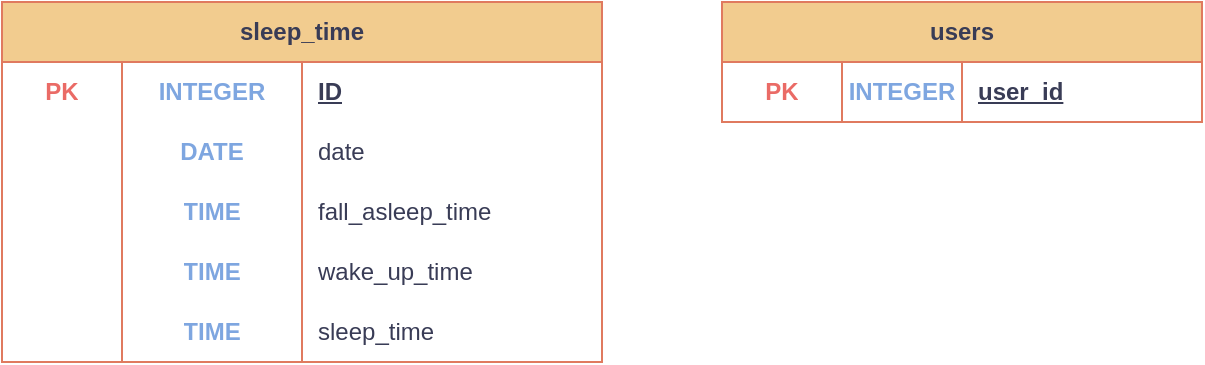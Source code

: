 <mxfile version="24.3.1" type="github">
  <diagram name="Страница — 1" id="BrCpzJXyoe6xOQEZYnKq">
    <mxGraphModel dx="1024" dy="551" grid="1" gridSize="10" guides="1" tooltips="1" connect="1" arrows="1" fold="1" page="1" pageScale="1" pageWidth="1169" pageHeight="827" math="0" shadow="0">
      <root>
        <mxCell id="0" />
        <mxCell id="1" parent="0" />
        <mxCell id="RB-vv6v-7lnxC394X1P7-31" value="sleep_time" style="shape=table;startSize=30;container=1;collapsible=1;childLayout=tableLayout;fixedRows=1;rowLines=0;fontStyle=1;align=center;resizeLast=1;html=1;whiteSpace=wrap;strokeColor=#E07A5F;fontColor=#393C56;fillColor=#F2CC8F;perimeterSpacing=1;" vertex="1" parent="1">
          <mxGeometry x="120" y="80" width="300" height="180" as="geometry">
            <mxRectangle x="120" y="80" width="100" height="30" as="alternateBounds" />
          </mxGeometry>
        </mxCell>
        <mxCell id="RB-vv6v-7lnxC394X1P7-32" value="" style="shape=tableRow;horizontal=0;startSize=0;swimlaneHead=0;swimlaneBody=0;fillColor=none;collapsible=0;dropTarget=0;points=[[0,0.5],[1,0.5]];portConstraint=eastwest;top=0;left=0;right=0;bottom=0;html=1;strokeColor=#E07A5F;fontColor=#393C56;" vertex="1" parent="RB-vv6v-7lnxC394X1P7-31">
          <mxGeometry y="30" width="300" height="30" as="geometry" />
        </mxCell>
        <mxCell id="RB-vv6v-7lnxC394X1P7-47" style="shape=partialRectangle;connectable=0;fillColor=none;top=0;left=0;bottom=0;right=0;fontStyle=1;overflow=hidden;html=1;whiteSpace=wrap;strokeColor=default;fontColor=#393C56;perimeterSpacing=1;" vertex="1" parent="RB-vv6v-7lnxC394X1P7-32">
          <mxGeometry width="60" height="30" as="geometry">
            <mxRectangle width="60" height="30" as="alternateBounds" />
          </mxGeometry>
        </mxCell>
        <mxCell id="RB-vv6v-7lnxC394X1P7-33" value="INTEGER" style="shape=partialRectangle;connectable=0;fillColor=none;top=0;left=0;bottom=0;right=0;fontStyle=1;overflow=hidden;html=1;whiteSpace=wrap;strokeColor=default;fontColor=#7EA6E0;perimeterSpacing=1;" vertex="1" parent="RB-vv6v-7lnxC394X1P7-32">
          <mxGeometry x="60" width="90" height="30" as="geometry">
            <mxRectangle width="90" height="30" as="alternateBounds" />
          </mxGeometry>
        </mxCell>
        <mxCell id="RB-vv6v-7lnxC394X1P7-34" value="ID" style="shape=partialRectangle;connectable=0;fillColor=none;top=0;left=0;bottom=0;right=0;align=left;spacingLeft=6;fontStyle=5;overflow=hidden;html=1;whiteSpace=wrap;strokeColor=#E07A5F;fontColor=#393C56;perimeterSpacing=1;" vertex="1" parent="RB-vv6v-7lnxC394X1P7-32">
          <mxGeometry x="150" width="150" height="30" as="geometry">
            <mxRectangle width="150" height="30" as="alternateBounds" />
          </mxGeometry>
        </mxCell>
        <mxCell id="RB-vv6v-7lnxC394X1P7-79" style="shape=tableRow;horizontal=0;startSize=0;swimlaneHead=0;swimlaneBody=0;fillColor=none;collapsible=0;dropTarget=0;points=[[0,0.5],[1,0.5]];portConstraint=eastwest;top=0;left=0;right=0;bottom=0;html=1;strokeColor=#E07A5F;fontColor=#393C56;" vertex="1" parent="RB-vv6v-7lnxC394X1P7-31">
          <mxGeometry y="60" width="300" height="30" as="geometry" />
        </mxCell>
        <mxCell id="RB-vv6v-7lnxC394X1P7-80" style="shape=partialRectangle;connectable=0;fillColor=none;top=0;left=0;bottom=0;right=0;editable=1;overflow=hidden;html=1;whiteSpace=wrap;strokeColor=#E07A5F;fontColor=#393C56;" vertex="1" parent="RB-vv6v-7lnxC394X1P7-79">
          <mxGeometry width="60" height="30" as="geometry">
            <mxRectangle width="60" height="30" as="alternateBounds" />
          </mxGeometry>
        </mxCell>
        <mxCell id="RB-vv6v-7lnxC394X1P7-81" value="DATE" style="shape=partialRectangle;connectable=0;fillColor=none;top=0;left=0;bottom=0;right=0;editable=1;overflow=hidden;html=1;whiteSpace=wrap;strokeColor=#E07A5F;fontColor=#7EA6E0;fontStyle=1" vertex="1" parent="RB-vv6v-7lnxC394X1P7-79">
          <mxGeometry x="60" width="90" height="30" as="geometry">
            <mxRectangle width="90" height="30" as="alternateBounds" />
          </mxGeometry>
        </mxCell>
        <mxCell id="RB-vv6v-7lnxC394X1P7-82" value="date" style="shape=partialRectangle;connectable=0;fillColor=none;top=0;left=0;bottom=0;right=0;align=left;spacingLeft=6;overflow=hidden;html=1;whiteSpace=wrap;strokeColor=#E07A5F;fontColor=#393C56;" vertex="1" parent="RB-vv6v-7lnxC394X1P7-79">
          <mxGeometry x="150" width="150" height="30" as="geometry">
            <mxRectangle width="150" height="30" as="alternateBounds" />
          </mxGeometry>
        </mxCell>
        <mxCell id="RB-vv6v-7lnxC394X1P7-38" value="" style="shape=tableRow;horizontal=0;startSize=0;swimlaneHead=0;swimlaneBody=0;fillColor=none;collapsible=0;dropTarget=0;points=[[0,0.5],[1,0.5]];portConstraint=eastwest;top=0;left=0;right=0;bottom=0;html=1;strokeColor=#E07A5F;fontColor=#393C56;" vertex="1" parent="RB-vv6v-7lnxC394X1P7-31">
          <mxGeometry y="90" width="300" height="30" as="geometry" />
        </mxCell>
        <mxCell id="RB-vv6v-7lnxC394X1P7-48" style="shape=partialRectangle;connectable=0;fillColor=none;top=0;left=0;bottom=0;right=0;editable=1;overflow=hidden;html=1;whiteSpace=wrap;strokeColor=#E07A5F;fontColor=#393C56;" vertex="1" parent="RB-vv6v-7lnxC394X1P7-38">
          <mxGeometry width="60" height="30" as="geometry">
            <mxRectangle width="60" height="30" as="alternateBounds" />
          </mxGeometry>
        </mxCell>
        <mxCell id="RB-vv6v-7lnxC394X1P7-39" value="" style="shape=partialRectangle;connectable=0;fillColor=none;top=0;left=0;bottom=0;right=0;editable=1;overflow=hidden;html=1;whiteSpace=wrap;strokeColor=#E07A5F;fontColor=#2f3a9d;fontStyle=1" vertex="1" parent="RB-vv6v-7lnxC394X1P7-38">
          <mxGeometry x="60" width="90" height="30" as="geometry">
            <mxRectangle width="90" height="30" as="alternateBounds" />
          </mxGeometry>
        </mxCell>
        <mxCell id="RB-vv6v-7lnxC394X1P7-40" value="fall_asleep_time" style="shape=partialRectangle;connectable=0;fillColor=none;top=0;left=0;bottom=0;right=0;align=left;spacingLeft=6;overflow=hidden;html=1;whiteSpace=wrap;strokeColor=#E07A5F;fontColor=#393C56;" vertex="1" parent="RB-vv6v-7lnxC394X1P7-38">
          <mxGeometry x="150" width="150" height="30" as="geometry">
            <mxRectangle width="150" height="30" as="alternateBounds" />
          </mxGeometry>
        </mxCell>
        <mxCell id="RB-vv6v-7lnxC394X1P7-41" value="" style="shape=tableRow;horizontal=0;startSize=0;swimlaneHead=0;swimlaneBody=0;fillColor=none;collapsible=0;dropTarget=0;points=[[0,0.5],[1,0.5]];portConstraint=eastwest;top=0;left=0;right=0;bottom=0;html=1;strokeColor=#E07A5F;fontColor=#393C56;" vertex="1" parent="RB-vv6v-7lnxC394X1P7-31">
          <mxGeometry y="120" width="300" height="30" as="geometry" />
        </mxCell>
        <mxCell id="RB-vv6v-7lnxC394X1P7-49" style="shape=partialRectangle;connectable=0;fillColor=none;top=0;left=0;bottom=0;right=0;editable=1;overflow=hidden;html=1;whiteSpace=wrap;strokeColor=#E07A5F;fontColor=#393C56;" vertex="1" parent="RB-vv6v-7lnxC394X1P7-41">
          <mxGeometry width="60" height="30" as="geometry">
            <mxRectangle width="60" height="30" as="alternateBounds" />
          </mxGeometry>
        </mxCell>
        <mxCell id="RB-vv6v-7lnxC394X1P7-42" value="" style="shape=partialRectangle;connectable=0;fillColor=none;top=0;left=0;bottom=0;right=0;editable=1;overflow=hidden;html=1;whiteSpace=wrap;strokeColor=#E07A5F;fontColor=#2f3a9d;" vertex="1" parent="RB-vv6v-7lnxC394X1P7-41">
          <mxGeometry x="60" width="90" height="30" as="geometry">
            <mxRectangle width="90" height="30" as="alternateBounds" />
          </mxGeometry>
        </mxCell>
        <mxCell id="RB-vv6v-7lnxC394X1P7-43" value="wake_up_time" style="shape=partialRectangle;connectable=0;fillColor=none;top=0;left=0;bottom=0;right=0;align=left;spacingLeft=6;overflow=hidden;html=1;whiteSpace=wrap;strokeColor=#E07A5F;fontColor=#393C56;" vertex="1" parent="RB-vv6v-7lnxC394X1P7-41">
          <mxGeometry x="150" width="150" height="30" as="geometry">
            <mxRectangle width="150" height="30" as="alternateBounds" />
          </mxGeometry>
        </mxCell>
        <mxCell id="RB-vv6v-7lnxC394X1P7-52" style="shape=tableRow;horizontal=0;startSize=0;swimlaneHead=0;swimlaneBody=0;fillColor=none;collapsible=0;dropTarget=0;points=[[0,0.5],[1,0.5]];portConstraint=eastwest;top=0;left=0;right=0;bottom=0;html=1;strokeColor=#E07A5F;fontColor=#393C56;" vertex="1" parent="RB-vv6v-7lnxC394X1P7-31">
          <mxGeometry y="150" width="300" height="30" as="geometry" />
        </mxCell>
        <mxCell id="RB-vv6v-7lnxC394X1P7-53" style="shape=partialRectangle;connectable=0;fillColor=none;top=0;left=0;bottom=0;right=0;editable=1;overflow=hidden;html=1;whiteSpace=wrap;strokeColor=#E07A5F;fontColor=#393C56;" vertex="1" parent="RB-vv6v-7lnxC394X1P7-52">
          <mxGeometry width="60" height="30" as="geometry">
            <mxRectangle width="60" height="30" as="alternateBounds" />
          </mxGeometry>
        </mxCell>
        <mxCell id="RB-vv6v-7lnxC394X1P7-54" value="TIME" style="shape=partialRectangle;connectable=0;fillColor=none;top=0;left=0;bottom=0;right=0;editable=1;overflow=hidden;html=1;whiteSpace=wrap;strokeColor=#E07A5F;fontColor=#7EA6E0;fontStyle=1" vertex="1" parent="RB-vv6v-7lnxC394X1P7-52">
          <mxGeometry x="60" width="90" height="30" as="geometry">
            <mxRectangle width="90" height="30" as="alternateBounds" />
          </mxGeometry>
        </mxCell>
        <mxCell id="RB-vv6v-7lnxC394X1P7-55" value="sleep_time" style="shape=partialRectangle;connectable=0;fillColor=none;top=0;left=0;bottom=0;right=0;align=left;spacingLeft=6;overflow=hidden;html=1;whiteSpace=wrap;strokeColor=#E07A5F;fontColor=#393C56;" vertex="1" parent="RB-vv6v-7lnxC394X1P7-52">
          <mxGeometry x="150" width="150" height="30" as="geometry">
            <mxRectangle width="150" height="30" as="alternateBounds" />
          </mxGeometry>
        </mxCell>
        <mxCell id="RB-vv6v-7lnxC394X1P7-50" value="PK" style="shape=partialRectangle;connectable=0;fillColor=none;top=0;left=0;bottom=0;right=0;fontStyle=1;overflow=hidden;html=1;whiteSpace=wrap;strokeColor=default;fontColor=#EA6B66;perimeterSpacing=1;" vertex="1" parent="1">
          <mxGeometry x="120" y="110" width="60" height="30" as="geometry">
            <mxRectangle width="60" height="30" as="alternateBounds" />
          </mxGeometry>
        </mxCell>
        <mxCell id="RB-vv6v-7lnxC394X1P7-62" value="users" style="shape=table;startSize=30;container=1;collapsible=1;childLayout=tableLayout;fixedRows=1;rowLines=0;fontStyle=1;align=center;resizeLast=1;html=1;whiteSpace=wrap;strokeColor=#E07A5F;fontColor=#393C56;fillColor=#F2CC8F;" vertex="1" parent="1">
          <mxGeometry x="480" y="80" width="240" height="60" as="geometry" />
        </mxCell>
        <mxCell id="RB-vv6v-7lnxC394X1P7-63" value="" style="shape=tableRow;horizontal=0;startSize=0;swimlaneHead=0;swimlaneBody=0;fillColor=none;collapsible=0;dropTarget=0;points=[[0,0.5],[1,0.5]];portConstraint=eastwest;top=0;left=0;right=0;bottom=0;html=1;strokeColor=#E07A5F;fontColor=#393C56;" vertex="1" parent="RB-vv6v-7lnxC394X1P7-62">
          <mxGeometry y="30" width="240" height="30" as="geometry" />
        </mxCell>
        <mxCell id="RB-vv6v-7lnxC394X1P7-64" value="PK" style="shape=partialRectangle;connectable=0;fillColor=none;top=0;left=0;bottom=0;right=0;fontStyle=1;overflow=hidden;html=1;whiteSpace=wrap;strokeColor=#E07A5F;fontColor=#EA6B66;" vertex="1" parent="RB-vv6v-7lnxC394X1P7-63">
          <mxGeometry width="60" height="30" as="geometry">
            <mxRectangle width="60" height="30" as="alternateBounds" />
          </mxGeometry>
        </mxCell>
        <mxCell id="RB-vv6v-7lnxC394X1P7-87" value="INTEGER" style="shape=partialRectangle;connectable=0;fillColor=none;top=0;left=0;bottom=0;right=0;fontStyle=1;overflow=hidden;html=1;whiteSpace=wrap;strokeColor=#E07A5F;fontColor=#7EA6E0;" vertex="1" parent="RB-vv6v-7lnxC394X1P7-63">
          <mxGeometry x="60" width="60" height="30" as="geometry">
            <mxRectangle width="60" height="30" as="alternateBounds" />
          </mxGeometry>
        </mxCell>
        <mxCell id="RB-vv6v-7lnxC394X1P7-65" value="user_id" style="shape=partialRectangle;connectable=0;fillColor=none;top=0;left=0;bottom=0;right=0;align=left;spacingLeft=6;fontStyle=5;overflow=hidden;html=1;whiteSpace=wrap;strokeColor=#E07A5F;fontColor=#393C56;" vertex="1" parent="RB-vv6v-7lnxC394X1P7-63">
          <mxGeometry x="120" width="120" height="30" as="geometry">
            <mxRectangle width="120" height="30" as="alternateBounds" />
          </mxGeometry>
        </mxCell>
        <mxCell id="RB-vv6v-7lnxC394X1P7-90" value="TIME" style="shape=partialRectangle;connectable=0;fillColor=none;top=0;left=0;bottom=0;right=0;editable=1;overflow=hidden;html=1;whiteSpace=wrap;strokeColor=#E07A5F;fontColor=#7EA6E0;fontStyle=1" vertex="1" parent="1">
          <mxGeometry x="180" y="200" width="90" height="30" as="geometry">
            <mxRectangle width="90" height="30" as="alternateBounds" />
          </mxGeometry>
        </mxCell>
        <mxCell id="RB-vv6v-7lnxC394X1P7-91" value="TIME" style="shape=partialRectangle;connectable=0;fillColor=none;top=0;left=0;bottom=0;right=0;editable=1;overflow=hidden;html=1;whiteSpace=wrap;strokeColor=#E07A5F;fontColor=#7EA6E0;fontStyle=1" vertex="1" parent="1">
          <mxGeometry x="180" y="170" width="90" height="30" as="geometry">
            <mxRectangle width="90" height="30" as="alternateBounds" />
          </mxGeometry>
        </mxCell>
      </root>
    </mxGraphModel>
  </diagram>
</mxfile>

